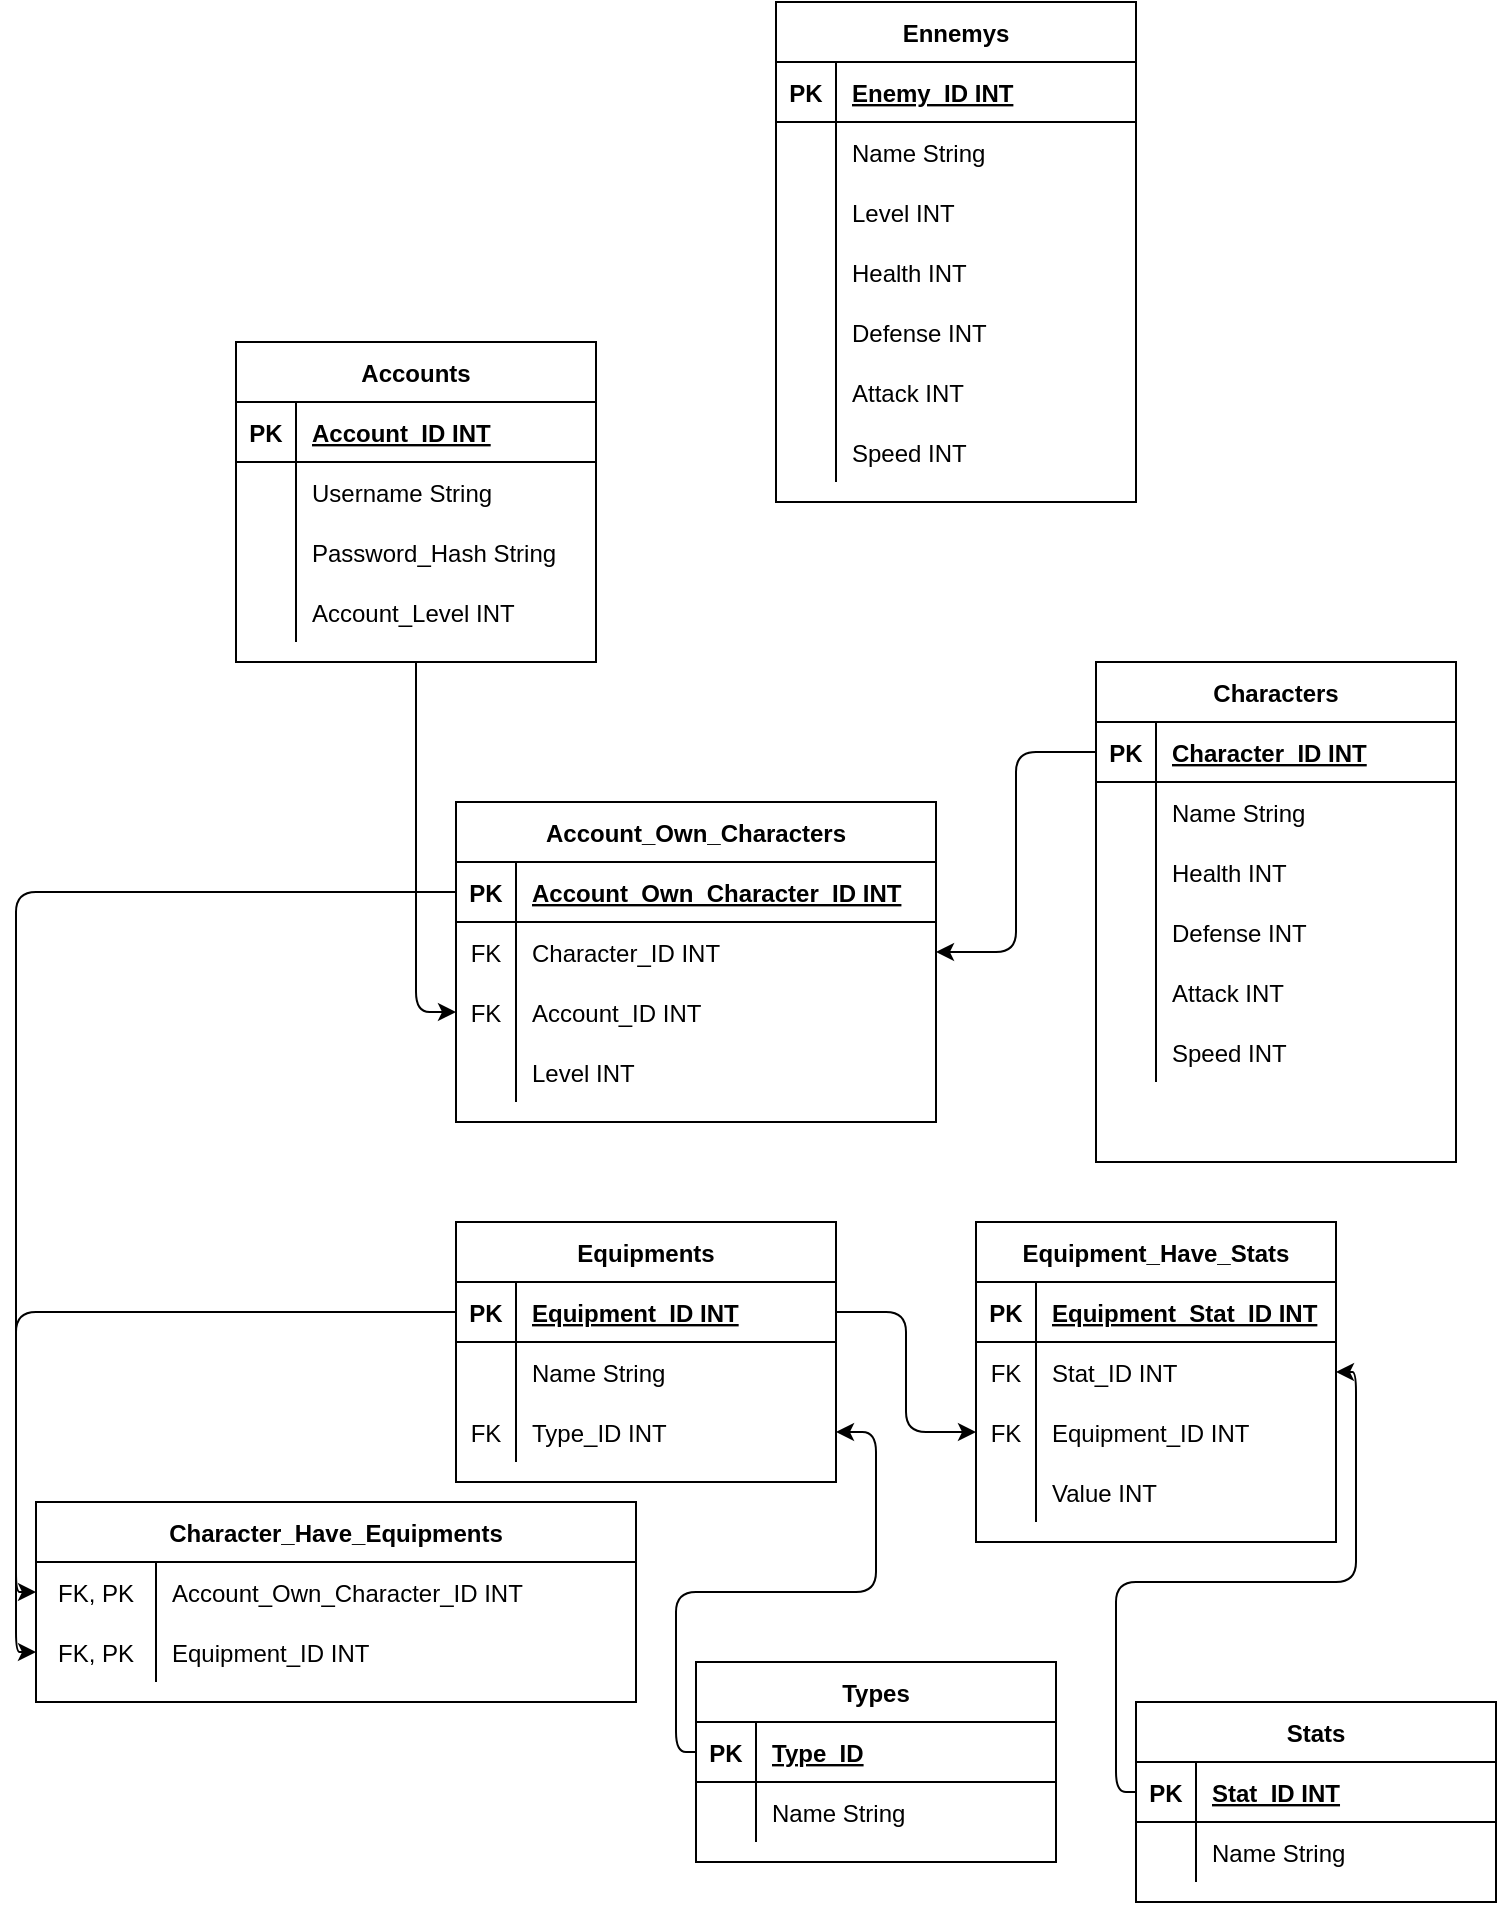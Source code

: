<mxfile version="14.1.8" type="device"><diagram id="8hLPaaKzx66WJGvUgA-z" name="Page-1"><mxGraphModel dx="657" dy="1219" grid="1" gridSize="10" guides="1" tooltips="1" connect="1" arrows="1" fold="1" page="1" pageScale="1" pageWidth="827" pageHeight="1169" math="0" shadow="0"><root><mxCell id="0"/><mxCell id="1" parent="0"/><mxCell id="Fsltv_npvF8DQwQNt9KI-1" value="Accounts" style="shape=table;startSize=30;container=1;collapsible=1;childLayout=tableLayout;fixedRows=1;rowLines=0;fontStyle=1;align=center;resizeLast=1;" parent="1" vertex="1"><mxGeometry x="170" y="260" width="180" height="160" as="geometry"/></mxCell><mxCell id="Fsltv_npvF8DQwQNt9KI-2" value="" style="shape=partialRectangle;collapsible=0;dropTarget=0;pointerEvents=0;fillColor=none;top=0;left=0;bottom=1;right=0;points=[[0,0.5],[1,0.5]];portConstraint=eastwest;" parent="Fsltv_npvF8DQwQNt9KI-1" vertex="1"><mxGeometry y="30" width="180" height="30" as="geometry"/></mxCell><mxCell id="Fsltv_npvF8DQwQNt9KI-3" value="PK" style="shape=partialRectangle;connectable=0;fillColor=none;top=0;left=0;bottom=0;right=0;fontStyle=1;overflow=hidden;" parent="Fsltv_npvF8DQwQNt9KI-2" vertex="1"><mxGeometry width="30" height="30" as="geometry"/></mxCell><mxCell id="Fsltv_npvF8DQwQNt9KI-4" value="Account_ID INT" style="shape=partialRectangle;connectable=0;fillColor=none;top=0;left=0;bottom=0;right=0;align=left;spacingLeft=6;fontStyle=5;overflow=hidden;" parent="Fsltv_npvF8DQwQNt9KI-2" vertex="1"><mxGeometry x="30" width="150" height="30" as="geometry"/></mxCell><mxCell id="Fsltv_npvF8DQwQNt9KI-11" value="" style="shape=partialRectangle;collapsible=0;dropTarget=0;pointerEvents=0;fillColor=none;top=0;left=0;bottom=0;right=0;points=[[0,0.5],[1,0.5]];portConstraint=eastwest;" parent="Fsltv_npvF8DQwQNt9KI-1" vertex="1"><mxGeometry y="60" width="180" height="30" as="geometry"/></mxCell><mxCell id="Fsltv_npvF8DQwQNt9KI-12" value="" style="shape=partialRectangle;connectable=0;fillColor=none;top=0;left=0;bottom=0;right=0;editable=1;overflow=hidden;" parent="Fsltv_npvF8DQwQNt9KI-11" vertex="1"><mxGeometry width="30" height="30" as="geometry"/></mxCell><mxCell id="Fsltv_npvF8DQwQNt9KI-13" value="Username String" style="shape=partialRectangle;connectable=0;fillColor=none;top=0;left=0;bottom=0;right=0;align=left;spacingLeft=6;overflow=hidden;" parent="Fsltv_npvF8DQwQNt9KI-11" vertex="1"><mxGeometry x="30" width="150" height="30" as="geometry"/></mxCell><mxCell id="Fsltv_npvF8DQwQNt9KI-8" value="" style="shape=partialRectangle;collapsible=0;dropTarget=0;pointerEvents=0;fillColor=none;top=0;left=0;bottom=0;right=0;points=[[0,0.5],[1,0.5]];portConstraint=eastwest;" parent="Fsltv_npvF8DQwQNt9KI-1" vertex="1"><mxGeometry y="90" width="180" height="30" as="geometry"/></mxCell><mxCell id="Fsltv_npvF8DQwQNt9KI-9" value="" style="shape=partialRectangle;connectable=0;fillColor=none;top=0;left=0;bottom=0;right=0;editable=1;overflow=hidden;" parent="Fsltv_npvF8DQwQNt9KI-8" vertex="1"><mxGeometry width="30" height="30" as="geometry"/></mxCell><mxCell id="Fsltv_npvF8DQwQNt9KI-10" value="Password_Hash String" style="shape=partialRectangle;connectable=0;fillColor=none;top=0;left=0;bottom=0;right=0;align=left;spacingLeft=6;overflow=hidden;" parent="Fsltv_npvF8DQwQNt9KI-8" vertex="1"><mxGeometry x="30" width="150" height="30" as="geometry"/></mxCell><mxCell id="Fsltv_npvF8DQwQNt9KI-15" value="" style="shape=partialRectangle;collapsible=0;dropTarget=0;pointerEvents=0;fillColor=none;top=0;left=0;bottom=0;right=0;points=[[0,0.5],[1,0.5]];portConstraint=eastwest;" parent="Fsltv_npvF8DQwQNt9KI-1" vertex="1"><mxGeometry y="120" width="180" height="30" as="geometry"/></mxCell><mxCell id="Fsltv_npvF8DQwQNt9KI-16" value="" style="shape=partialRectangle;connectable=0;fillColor=none;top=0;left=0;bottom=0;right=0;fontStyle=0;overflow=hidden;" parent="Fsltv_npvF8DQwQNt9KI-15" vertex="1"><mxGeometry width="30" height="30" as="geometry"/></mxCell><mxCell id="Fsltv_npvF8DQwQNt9KI-17" value="Account_Level INT" style="shape=partialRectangle;connectable=0;fillColor=none;top=0;left=0;bottom=0;right=0;align=left;spacingLeft=6;fontStyle=0;overflow=hidden;" parent="Fsltv_npvF8DQwQNt9KI-15" vertex="1"><mxGeometry x="30" width="150" height="30" as="geometry"/></mxCell><mxCell id="Fsltv_npvF8DQwQNt9KI-21" value="Characters" style="shape=table;startSize=30;container=1;collapsible=1;childLayout=tableLayout;fixedRows=1;rowLines=0;fontStyle=1;align=center;resizeLast=1;" parent="1" vertex="1"><mxGeometry x="600" y="420" width="180" height="250" as="geometry"/></mxCell><mxCell id="Fsltv_npvF8DQwQNt9KI-22" value="" style="shape=partialRectangle;collapsible=0;dropTarget=0;pointerEvents=0;fillColor=none;top=0;left=0;bottom=1;right=0;points=[[0,0.5],[1,0.5]];portConstraint=eastwest;" parent="Fsltv_npvF8DQwQNt9KI-21" vertex="1"><mxGeometry y="30" width="180" height="30" as="geometry"/></mxCell><mxCell id="Fsltv_npvF8DQwQNt9KI-23" value="PK" style="shape=partialRectangle;connectable=0;fillColor=none;top=0;left=0;bottom=0;right=0;fontStyle=1;overflow=hidden;" parent="Fsltv_npvF8DQwQNt9KI-22" vertex="1"><mxGeometry width="30" height="30" as="geometry"/></mxCell><mxCell id="Fsltv_npvF8DQwQNt9KI-24" value="Character_ID INT" style="shape=partialRectangle;connectable=0;fillColor=none;top=0;left=0;bottom=0;right=0;align=left;spacingLeft=6;fontStyle=5;overflow=hidden;" parent="Fsltv_npvF8DQwQNt9KI-22" vertex="1"><mxGeometry x="30" width="150" height="30" as="geometry"/></mxCell><mxCell id="Fsltv_npvF8DQwQNt9KI-25" value="" style="shape=partialRectangle;collapsible=0;dropTarget=0;pointerEvents=0;fillColor=none;top=0;left=0;bottom=0;right=0;points=[[0,0.5],[1,0.5]];portConstraint=eastwest;" parent="Fsltv_npvF8DQwQNt9KI-21" vertex="1"><mxGeometry y="60" width="180" height="30" as="geometry"/></mxCell><mxCell id="Fsltv_npvF8DQwQNt9KI-26" value="" style="shape=partialRectangle;connectable=0;fillColor=none;top=0;left=0;bottom=0;right=0;editable=1;overflow=hidden;" parent="Fsltv_npvF8DQwQNt9KI-25" vertex="1"><mxGeometry width="30" height="30" as="geometry"/></mxCell><mxCell id="Fsltv_npvF8DQwQNt9KI-27" value="Name String" style="shape=partialRectangle;connectable=0;fillColor=none;top=0;left=0;bottom=0;right=0;align=left;spacingLeft=6;overflow=hidden;" parent="Fsltv_npvF8DQwQNt9KI-25" vertex="1"><mxGeometry x="30" width="150" height="30" as="geometry"/></mxCell><mxCell id="Fsltv_npvF8DQwQNt9KI-93" value="" style="shape=partialRectangle;collapsible=0;dropTarget=0;pointerEvents=0;fillColor=none;top=0;left=0;bottom=0;right=0;points=[[0,0.5],[1,0.5]];portConstraint=eastwest;" parent="Fsltv_npvF8DQwQNt9KI-21" vertex="1"><mxGeometry y="90" width="180" height="30" as="geometry"/></mxCell><mxCell id="Fsltv_npvF8DQwQNt9KI-94" value="" style="shape=partialRectangle;connectable=0;fillColor=none;top=0;left=0;bottom=0;right=0;editable=1;overflow=hidden;" parent="Fsltv_npvF8DQwQNt9KI-93" vertex="1"><mxGeometry width="30" height="30" as="geometry"/></mxCell><mxCell id="Fsltv_npvF8DQwQNt9KI-95" value="Health INT" style="shape=partialRectangle;connectable=0;fillColor=none;top=0;left=0;bottom=0;right=0;align=left;spacingLeft=6;overflow=hidden;" parent="Fsltv_npvF8DQwQNt9KI-93" vertex="1"><mxGeometry x="30" width="150" height="30" as="geometry"/></mxCell><mxCell id="Fsltv_npvF8DQwQNt9KI-31" value="" style="shape=partialRectangle;collapsible=0;dropTarget=0;pointerEvents=0;fillColor=none;top=0;left=0;bottom=0;right=0;points=[[0,0.5],[1,0.5]];portConstraint=eastwest;" parent="Fsltv_npvF8DQwQNt9KI-21" vertex="1"><mxGeometry y="120" width="180" height="30" as="geometry"/></mxCell><mxCell id="Fsltv_npvF8DQwQNt9KI-32" value="" style="shape=partialRectangle;connectable=0;fillColor=none;top=0;left=0;bottom=0;right=0;fontStyle=0;overflow=hidden;" parent="Fsltv_npvF8DQwQNt9KI-31" vertex="1"><mxGeometry width="30" height="30" as="geometry"/></mxCell><mxCell id="Fsltv_npvF8DQwQNt9KI-33" value="Defense INT" style="shape=partialRectangle;connectable=0;fillColor=none;top=0;left=0;bottom=0;right=0;align=left;spacingLeft=6;fontStyle=0;overflow=hidden;" parent="Fsltv_npvF8DQwQNt9KI-31" vertex="1"><mxGeometry x="30" width="150" height="30" as="geometry"/></mxCell><mxCell id="Fsltv_npvF8DQwQNt9KI-96" value="" style="shape=partialRectangle;collapsible=0;dropTarget=0;pointerEvents=0;fillColor=none;top=0;left=0;bottom=0;right=0;points=[[0,0.5],[1,0.5]];portConstraint=eastwest;" parent="Fsltv_npvF8DQwQNt9KI-21" vertex="1"><mxGeometry y="150" width="180" height="30" as="geometry"/></mxCell><mxCell id="Fsltv_npvF8DQwQNt9KI-97" value="" style="shape=partialRectangle;connectable=0;fillColor=none;top=0;left=0;bottom=0;right=0;editable=1;overflow=hidden;" parent="Fsltv_npvF8DQwQNt9KI-96" vertex="1"><mxGeometry width="30" height="30" as="geometry"/></mxCell><mxCell id="Fsltv_npvF8DQwQNt9KI-98" value="Attack INT" style="shape=partialRectangle;connectable=0;fillColor=none;top=0;left=0;bottom=0;right=0;align=left;spacingLeft=6;overflow=hidden;" parent="Fsltv_npvF8DQwQNt9KI-96" vertex="1"><mxGeometry x="30" width="150" height="30" as="geometry"/></mxCell><mxCell id="Fsltv_npvF8DQwQNt9KI-99" value="" style="shape=partialRectangle;collapsible=0;dropTarget=0;pointerEvents=0;fillColor=none;top=0;left=0;bottom=0;right=0;points=[[0,0.5],[1,0.5]];portConstraint=eastwest;" parent="Fsltv_npvF8DQwQNt9KI-21" vertex="1"><mxGeometry y="180" width="180" height="30" as="geometry"/></mxCell><mxCell id="Fsltv_npvF8DQwQNt9KI-100" value="" style="shape=partialRectangle;connectable=0;fillColor=none;top=0;left=0;bottom=0;right=0;editable=1;overflow=hidden;" parent="Fsltv_npvF8DQwQNt9KI-99" vertex="1"><mxGeometry width="30" height="30" as="geometry"/></mxCell><mxCell id="Fsltv_npvF8DQwQNt9KI-101" value="Speed INT" style="shape=partialRectangle;connectable=0;fillColor=none;top=0;left=0;bottom=0;right=0;align=left;spacingLeft=6;overflow=hidden;" parent="Fsltv_npvF8DQwQNt9KI-99" vertex="1"><mxGeometry x="30" width="150" height="30" as="geometry"/></mxCell><mxCell id="Fsltv_npvF8DQwQNt9KI-34" value="Ennemys" style="shape=table;startSize=30;container=1;collapsible=1;childLayout=tableLayout;fixedRows=1;rowLines=0;fontStyle=1;align=center;resizeLast=1;" parent="1" vertex="1"><mxGeometry x="440" y="90" width="180" height="250" as="geometry"/></mxCell><mxCell id="Fsltv_npvF8DQwQNt9KI-35" value="" style="shape=partialRectangle;collapsible=0;dropTarget=0;pointerEvents=0;fillColor=none;top=0;left=0;bottom=1;right=0;points=[[0,0.5],[1,0.5]];portConstraint=eastwest;" parent="Fsltv_npvF8DQwQNt9KI-34" vertex="1"><mxGeometry y="30" width="180" height="30" as="geometry"/></mxCell><mxCell id="Fsltv_npvF8DQwQNt9KI-36" value="PK" style="shape=partialRectangle;connectable=0;fillColor=none;top=0;left=0;bottom=0;right=0;fontStyle=1;overflow=hidden;" parent="Fsltv_npvF8DQwQNt9KI-35" vertex="1"><mxGeometry width="30" height="30" as="geometry"/></mxCell><mxCell id="Fsltv_npvF8DQwQNt9KI-37" value="Enemy_ID INT" style="shape=partialRectangle;connectable=0;fillColor=none;top=0;left=0;bottom=0;right=0;align=left;spacingLeft=6;fontStyle=5;overflow=hidden;" parent="Fsltv_npvF8DQwQNt9KI-35" vertex="1"><mxGeometry x="30" width="150" height="30" as="geometry"/></mxCell><mxCell id="Fsltv_npvF8DQwQNt9KI-38" value="" style="shape=partialRectangle;collapsible=0;dropTarget=0;pointerEvents=0;fillColor=none;top=0;left=0;bottom=0;right=0;points=[[0,0.5],[1,0.5]];portConstraint=eastwest;" parent="Fsltv_npvF8DQwQNt9KI-34" vertex="1"><mxGeometry y="60" width="180" height="30" as="geometry"/></mxCell><mxCell id="Fsltv_npvF8DQwQNt9KI-39" value="" style="shape=partialRectangle;connectable=0;fillColor=none;top=0;left=0;bottom=0;right=0;editable=1;overflow=hidden;" parent="Fsltv_npvF8DQwQNt9KI-38" vertex="1"><mxGeometry width="30" height="30" as="geometry"/></mxCell><mxCell id="Fsltv_npvF8DQwQNt9KI-40" value="Name String" style="shape=partialRectangle;connectable=0;fillColor=none;top=0;left=0;bottom=0;right=0;align=left;spacingLeft=6;overflow=hidden;" parent="Fsltv_npvF8DQwQNt9KI-38" vertex="1"><mxGeometry x="30" width="150" height="30" as="geometry"/></mxCell><mxCell id="Fsltv_npvF8DQwQNt9KI-41" value="" style="shape=partialRectangle;collapsible=0;dropTarget=0;pointerEvents=0;fillColor=none;top=0;left=0;bottom=0;right=0;points=[[0,0.5],[1,0.5]];portConstraint=eastwest;" parent="Fsltv_npvF8DQwQNt9KI-34" vertex="1"><mxGeometry y="90" width="180" height="30" as="geometry"/></mxCell><mxCell id="Fsltv_npvF8DQwQNt9KI-42" value="" style="shape=partialRectangle;connectable=0;fillColor=none;top=0;left=0;bottom=0;right=0;editable=1;overflow=hidden;" parent="Fsltv_npvF8DQwQNt9KI-41" vertex="1"><mxGeometry width="30" height="30" as="geometry"/></mxCell><mxCell id="Fsltv_npvF8DQwQNt9KI-43" value="Level INT" style="shape=partialRectangle;connectable=0;fillColor=none;top=0;left=0;bottom=0;right=0;align=left;spacingLeft=6;overflow=hidden;" parent="Fsltv_npvF8DQwQNt9KI-41" vertex="1"><mxGeometry x="30" width="150" height="30" as="geometry"/></mxCell><mxCell id="Fsltv_npvF8DQwQNt9KI-44" value="" style="shape=partialRectangle;collapsible=0;dropTarget=0;pointerEvents=0;fillColor=none;top=0;left=0;bottom=0;right=0;points=[[0,0.5],[1,0.5]];portConstraint=eastwest;" parent="Fsltv_npvF8DQwQNt9KI-34" vertex="1"><mxGeometry y="120" width="180" height="30" as="geometry"/></mxCell><mxCell id="Fsltv_npvF8DQwQNt9KI-45" value="" style="shape=partialRectangle;connectable=0;fillColor=none;top=0;left=0;bottom=0;right=0;editable=1;overflow=hidden;" parent="Fsltv_npvF8DQwQNt9KI-44" vertex="1"><mxGeometry width="30" height="30" as="geometry"/></mxCell><mxCell id="Fsltv_npvF8DQwQNt9KI-46" value="Health INT" style="shape=partialRectangle;connectable=0;fillColor=none;top=0;left=0;bottom=0;right=0;align=left;spacingLeft=6;overflow=hidden;" parent="Fsltv_npvF8DQwQNt9KI-44" vertex="1"><mxGeometry x="30" width="150" height="30" as="geometry"/></mxCell><mxCell id="Fsltv_npvF8DQwQNt9KI-119" value="" style="shape=partialRectangle;collapsible=0;dropTarget=0;pointerEvents=0;fillColor=none;top=0;left=0;bottom=0;right=0;points=[[0,0.5],[1,0.5]];portConstraint=eastwest;" parent="Fsltv_npvF8DQwQNt9KI-34" vertex="1"><mxGeometry y="150" width="180" height="30" as="geometry"/></mxCell><mxCell id="Fsltv_npvF8DQwQNt9KI-120" value="" style="shape=partialRectangle;connectable=0;fillColor=none;top=0;left=0;bottom=0;right=0;editable=1;overflow=hidden;" parent="Fsltv_npvF8DQwQNt9KI-119" vertex="1"><mxGeometry width="30" height="30" as="geometry"/></mxCell><mxCell id="Fsltv_npvF8DQwQNt9KI-121" value="Defense INT" style="shape=partialRectangle;connectable=0;fillColor=none;top=0;left=0;bottom=0;right=0;align=left;spacingLeft=6;overflow=hidden;" parent="Fsltv_npvF8DQwQNt9KI-119" vertex="1"><mxGeometry x="30" width="150" height="30" as="geometry"/></mxCell><mxCell id="Fsltv_npvF8DQwQNt9KI-122" value="" style="shape=partialRectangle;collapsible=0;dropTarget=0;pointerEvents=0;fillColor=none;top=0;left=0;bottom=0;right=0;points=[[0,0.5],[1,0.5]];portConstraint=eastwest;" parent="Fsltv_npvF8DQwQNt9KI-34" vertex="1"><mxGeometry y="180" width="180" height="30" as="geometry"/></mxCell><mxCell id="Fsltv_npvF8DQwQNt9KI-123" value="" style="shape=partialRectangle;connectable=0;fillColor=none;top=0;left=0;bottom=0;right=0;editable=1;overflow=hidden;" parent="Fsltv_npvF8DQwQNt9KI-122" vertex="1"><mxGeometry width="30" height="30" as="geometry"/></mxCell><mxCell id="Fsltv_npvF8DQwQNt9KI-124" value="Attack INT" style="shape=partialRectangle;connectable=0;fillColor=none;top=0;left=0;bottom=0;right=0;align=left;spacingLeft=6;overflow=hidden;" parent="Fsltv_npvF8DQwQNt9KI-122" vertex="1"><mxGeometry x="30" width="150" height="30" as="geometry"/></mxCell><mxCell id="Fsltv_npvF8DQwQNt9KI-125" value="" style="shape=partialRectangle;collapsible=0;dropTarget=0;pointerEvents=0;fillColor=none;top=0;left=0;bottom=0;right=0;points=[[0,0.5],[1,0.5]];portConstraint=eastwest;" parent="Fsltv_npvF8DQwQNt9KI-34" vertex="1"><mxGeometry y="210" width="180" height="30" as="geometry"/></mxCell><mxCell id="Fsltv_npvF8DQwQNt9KI-126" value="" style="shape=partialRectangle;connectable=0;fillColor=none;top=0;left=0;bottom=0;right=0;editable=1;overflow=hidden;" parent="Fsltv_npvF8DQwQNt9KI-125" vertex="1"><mxGeometry width="30" height="30" as="geometry"/></mxCell><mxCell id="Fsltv_npvF8DQwQNt9KI-127" value="Speed INT" style="shape=partialRectangle;connectable=0;fillColor=none;top=0;left=0;bottom=0;right=0;align=left;spacingLeft=6;overflow=hidden;" parent="Fsltv_npvF8DQwQNt9KI-125" vertex="1"><mxGeometry x="30" width="150" height="30" as="geometry"/></mxCell><mxCell id="Fsltv_npvF8DQwQNt9KI-60" value="Equipments" style="shape=table;startSize=30;container=1;collapsible=1;childLayout=tableLayout;fixedRows=1;rowLines=0;fontStyle=1;align=center;resizeLast=1;" parent="1" vertex="1"><mxGeometry x="280" y="700" width="190" height="130" as="geometry"/></mxCell><mxCell id="Fsltv_npvF8DQwQNt9KI-61" value="" style="shape=partialRectangle;collapsible=0;dropTarget=0;pointerEvents=0;fillColor=none;top=0;left=0;bottom=1;right=0;points=[[0,0.5],[1,0.5]];portConstraint=eastwest;" parent="Fsltv_npvF8DQwQNt9KI-60" vertex="1"><mxGeometry y="30" width="190" height="30" as="geometry"/></mxCell><mxCell id="Fsltv_npvF8DQwQNt9KI-62" value="PK" style="shape=partialRectangle;connectable=0;fillColor=none;top=0;left=0;bottom=0;right=0;fontStyle=1;overflow=hidden;" parent="Fsltv_npvF8DQwQNt9KI-61" vertex="1"><mxGeometry width="30" height="30" as="geometry"/></mxCell><mxCell id="Fsltv_npvF8DQwQNt9KI-63" value="Equipment_ID INT" style="shape=partialRectangle;connectable=0;fillColor=none;top=0;left=0;bottom=0;right=0;align=left;spacingLeft=6;fontStyle=5;overflow=hidden;" parent="Fsltv_npvF8DQwQNt9KI-61" vertex="1"><mxGeometry x="30" width="160" height="30" as="geometry"/></mxCell><mxCell id="Fsltv_npvF8DQwQNt9KI-67" value="" style="shape=partialRectangle;collapsible=0;dropTarget=0;pointerEvents=0;fillColor=none;top=0;left=0;bottom=0;right=0;points=[[0,0.5],[1,0.5]];portConstraint=eastwest;" parent="Fsltv_npvF8DQwQNt9KI-60" vertex="1"><mxGeometry y="60" width="190" height="30" as="geometry"/></mxCell><mxCell id="Fsltv_npvF8DQwQNt9KI-68" value="" style="shape=partialRectangle;connectable=0;fillColor=none;top=0;left=0;bottom=0;right=0;editable=1;overflow=hidden;" parent="Fsltv_npvF8DQwQNt9KI-67" vertex="1"><mxGeometry width="30" height="30" as="geometry"/></mxCell><mxCell id="Fsltv_npvF8DQwQNt9KI-69" value="Name String" style="shape=partialRectangle;connectable=0;fillColor=none;top=0;left=0;bottom=0;right=0;align=left;spacingLeft=6;overflow=hidden;" parent="Fsltv_npvF8DQwQNt9KI-67" vertex="1"><mxGeometry x="30" width="160" height="30" as="geometry"/></mxCell><mxCell id="Fsltv_npvF8DQwQNt9KI-64" value="" style="shape=partialRectangle;collapsible=0;dropTarget=0;pointerEvents=0;fillColor=none;top=0;left=0;bottom=0;right=0;points=[[0,0.5],[1,0.5]];portConstraint=eastwest;" parent="Fsltv_npvF8DQwQNt9KI-60" vertex="1"><mxGeometry y="90" width="190" height="30" as="geometry"/></mxCell><mxCell id="Fsltv_npvF8DQwQNt9KI-65" value="FK" style="shape=partialRectangle;connectable=0;fillColor=none;top=0;left=0;bottom=0;right=0;editable=1;overflow=hidden;" parent="Fsltv_npvF8DQwQNt9KI-64" vertex="1"><mxGeometry width="30" height="30" as="geometry"/></mxCell><mxCell id="Fsltv_npvF8DQwQNt9KI-66" value="Type_ID INT" style="shape=partialRectangle;connectable=0;fillColor=none;top=0;left=0;bottom=0;right=0;align=left;spacingLeft=6;overflow=hidden;" parent="Fsltv_npvF8DQwQNt9KI-64" vertex="1"><mxGeometry x="30" width="160" height="30" as="geometry"/></mxCell><mxCell id="M9gn-WIQzq9Wa4pkbWay-1" value="Types" style="shape=table;startSize=30;container=1;collapsible=1;childLayout=tableLayout;fixedRows=1;rowLines=0;fontStyle=1;align=center;resizeLast=1;" parent="1" vertex="1"><mxGeometry x="400" y="920" width="180" height="100" as="geometry"/></mxCell><mxCell id="M9gn-WIQzq9Wa4pkbWay-2" value="" style="shape=partialRectangle;collapsible=0;dropTarget=0;pointerEvents=0;fillColor=none;top=0;left=0;bottom=1;right=0;points=[[0,0.5],[1,0.5]];portConstraint=eastwest;" parent="M9gn-WIQzq9Wa4pkbWay-1" vertex="1"><mxGeometry y="30" width="180" height="30" as="geometry"/></mxCell><mxCell id="M9gn-WIQzq9Wa4pkbWay-3" value="PK" style="shape=partialRectangle;connectable=0;fillColor=none;top=0;left=0;bottom=0;right=0;fontStyle=1;overflow=hidden;" parent="M9gn-WIQzq9Wa4pkbWay-2" vertex="1"><mxGeometry width="30" height="30" as="geometry"/></mxCell><mxCell id="M9gn-WIQzq9Wa4pkbWay-4" value="Type_ID" style="shape=partialRectangle;connectable=0;fillColor=none;top=0;left=0;bottom=0;right=0;align=left;spacingLeft=6;fontStyle=5;overflow=hidden;" parent="M9gn-WIQzq9Wa4pkbWay-2" vertex="1"><mxGeometry x="30" width="150" height="30" as="geometry"/></mxCell><mxCell id="M9gn-WIQzq9Wa4pkbWay-5" value="" style="shape=partialRectangle;collapsible=0;dropTarget=0;pointerEvents=0;fillColor=none;top=0;left=0;bottom=0;right=0;points=[[0,0.5],[1,0.5]];portConstraint=eastwest;" parent="M9gn-WIQzq9Wa4pkbWay-1" vertex="1"><mxGeometry y="60" width="180" height="30" as="geometry"/></mxCell><mxCell id="M9gn-WIQzq9Wa4pkbWay-6" value="" style="shape=partialRectangle;connectable=0;fillColor=none;top=0;left=0;bottom=0;right=0;editable=1;overflow=hidden;" parent="M9gn-WIQzq9Wa4pkbWay-5" vertex="1"><mxGeometry width="30" height="30" as="geometry"/></mxCell><mxCell id="M9gn-WIQzq9Wa4pkbWay-7" value="Name String" style="shape=partialRectangle;connectable=0;fillColor=none;top=0;left=0;bottom=0;right=0;align=left;spacingLeft=6;overflow=hidden;" parent="M9gn-WIQzq9Wa4pkbWay-5" vertex="1"><mxGeometry x="30" width="150" height="30" as="geometry"/></mxCell><mxCell id="M9gn-WIQzq9Wa4pkbWay-58" value="Equipment_Have_Stats" style="shape=table;startSize=30;container=1;collapsible=1;childLayout=tableLayout;fixedRows=1;rowLines=0;fontStyle=1;align=center;resizeLast=1;" parent="1" vertex="1"><mxGeometry x="540" y="700" width="180" height="160" as="geometry"/></mxCell><mxCell id="M9gn-WIQzq9Wa4pkbWay-59" value="" style="shape=partialRectangle;collapsible=0;dropTarget=0;pointerEvents=0;fillColor=none;top=0;left=0;bottom=1;right=0;points=[[0,0.5],[1,0.5]];portConstraint=eastwest;" parent="M9gn-WIQzq9Wa4pkbWay-58" vertex="1"><mxGeometry y="30" width="180" height="30" as="geometry"/></mxCell><mxCell id="M9gn-WIQzq9Wa4pkbWay-60" value="PK" style="shape=partialRectangle;connectable=0;fillColor=none;top=0;left=0;bottom=0;right=0;fontStyle=1;overflow=hidden;" parent="M9gn-WIQzq9Wa4pkbWay-59" vertex="1"><mxGeometry width="30" height="30" as="geometry"/></mxCell><mxCell id="M9gn-WIQzq9Wa4pkbWay-61" value="Equipment_Stat_ID INT" style="shape=partialRectangle;connectable=0;fillColor=none;top=0;left=0;bottom=0;right=0;align=left;spacingLeft=6;fontStyle=5;overflow=hidden;" parent="M9gn-WIQzq9Wa4pkbWay-59" vertex="1"><mxGeometry x="30" width="150" height="30" as="geometry"/></mxCell><mxCell id="M9gn-WIQzq9Wa4pkbWay-62" value="" style="shape=partialRectangle;collapsible=0;dropTarget=0;pointerEvents=0;fillColor=none;top=0;left=0;bottom=0;right=0;points=[[0,0.5],[1,0.5]];portConstraint=eastwest;" parent="M9gn-WIQzq9Wa4pkbWay-58" vertex="1"><mxGeometry y="60" width="180" height="30" as="geometry"/></mxCell><mxCell id="M9gn-WIQzq9Wa4pkbWay-63" value="FK" style="shape=partialRectangle;connectable=0;fillColor=none;top=0;left=0;bottom=0;right=0;editable=1;overflow=hidden;" parent="M9gn-WIQzq9Wa4pkbWay-62" vertex="1"><mxGeometry width="30" height="30" as="geometry"/></mxCell><mxCell id="M9gn-WIQzq9Wa4pkbWay-64" value="Stat_ID INT" style="shape=partialRectangle;connectable=0;fillColor=none;top=0;left=0;bottom=0;right=0;align=left;spacingLeft=6;overflow=hidden;" parent="M9gn-WIQzq9Wa4pkbWay-62" vertex="1"><mxGeometry x="30" width="150" height="30" as="geometry"/></mxCell><mxCell id="M9gn-WIQzq9Wa4pkbWay-65" value="" style="shape=partialRectangle;collapsible=0;dropTarget=0;pointerEvents=0;fillColor=none;top=0;left=0;bottom=0;right=0;points=[[0,0.5],[1,0.5]];portConstraint=eastwest;" parent="M9gn-WIQzq9Wa4pkbWay-58" vertex="1"><mxGeometry y="90" width="180" height="30" as="geometry"/></mxCell><mxCell id="M9gn-WIQzq9Wa4pkbWay-66" value="FK" style="shape=partialRectangle;connectable=0;fillColor=none;top=0;left=0;bottom=0;right=0;editable=1;overflow=hidden;" parent="M9gn-WIQzq9Wa4pkbWay-65" vertex="1"><mxGeometry width="30" height="30" as="geometry"/></mxCell><mxCell id="M9gn-WIQzq9Wa4pkbWay-67" value="Equipment_ID INT" style="shape=partialRectangle;connectable=0;fillColor=none;top=0;left=0;bottom=0;right=0;align=left;spacingLeft=6;overflow=hidden;" parent="M9gn-WIQzq9Wa4pkbWay-65" vertex="1"><mxGeometry x="30" width="150" height="30" as="geometry"/></mxCell><mxCell id="M9gn-WIQzq9Wa4pkbWay-68" value="" style="shape=partialRectangle;collapsible=0;dropTarget=0;pointerEvents=0;fillColor=none;top=0;left=0;bottom=0;right=0;points=[[0,0.5],[1,0.5]];portConstraint=eastwest;" parent="M9gn-WIQzq9Wa4pkbWay-58" vertex="1"><mxGeometry y="120" width="180" height="30" as="geometry"/></mxCell><mxCell id="M9gn-WIQzq9Wa4pkbWay-69" value="" style="shape=partialRectangle;connectable=0;fillColor=none;top=0;left=0;bottom=0;right=0;editable=1;overflow=hidden;" parent="M9gn-WIQzq9Wa4pkbWay-68" vertex="1"><mxGeometry width="30" height="30" as="geometry"/></mxCell><mxCell id="M9gn-WIQzq9Wa4pkbWay-70" value="Value INT" style="shape=partialRectangle;connectable=0;fillColor=none;top=0;left=0;bottom=0;right=0;align=left;spacingLeft=6;overflow=hidden;" parent="M9gn-WIQzq9Wa4pkbWay-68" vertex="1"><mxGeometry x="30" width="150" height="30" as="geometry"/></mxCell><mxCell id="M9gn-WIQzq9Wa4pkbWay-78" value="" style="endArrow=classic;html=1;entryX=0;entryY=0.5;entryDx=0;entryDy=0;exitX=1;exitY=0.5;exitDx=0;exitDy=0;edgeStyle=orthogonalEdgeStyle;" parent="1" source="Fsltv_npvF8DQwQNt9KI-61" target="M9gn-WIQzq9Wa4pkbWay-65" edge="1"><mxGeometry width="50" height="50" relative="1" as="geometry"><mxPoint x="400" y="960" as="sourcePoint"/><mxPoint x="450" y="910" as="targetPoint"/></mxGeometry></mxCell><mxCell id="M9gn-WIQzq9Wa4pkbWay-79" value="" style="endArrow=classic;html=1;exitX=0;exitY=0.5;exitDx=0;exitDy=0;entryX=1;entryY=0.5;entryDx=0;entryDy=0;edgeStyle=orthogonalEdgeStyle;" parent="1" source="M9gn-WIQzq9Wa4pkbWay-2" target="Fsltv_npvF8DQwQNt9KI-64" edge="1"><mxGeometry width="50" height="50" relative="1" as="geometry"><mxPoint x="300" y="960" as="sourcePoint"/><mxPoint x="350" y="910" as="targetPoint"/><Array as="points"><mxPoint x="390" y="965"/><mxPoint x="390" y="885"/><mxPoint x="490" y="885"/><mxPoint x="490" y="805"/></Array></mxGeometry></mxCell><mxCell id="M9gn-WIQzq9Wa4pkbWay-90" value="Account_Own_Characters" style="shape=table;startSize=30;container=1;collapsible=1;childLayout=tableLayout;fixedRows=1;rowLines=0;fontStyle=1;align=center;resizeLast=1;" parent="1" vertex="1"><mxGeometry x="280" y="490" width="240" height="160" as="geometry"/></mxCell><mxCell id="M9gn-WIQzq9Wa4pkbWay-91" value="" style="shape=partialRectangle;collapsible=0;dropTarget=0;pointerEvents=0;fillColor=none;top=0;left=0;bottom=1;right=0;points=[[0,0.5],[1,0.5]];portConstraint=eastwest;" parent="M9gn-WIQzq9Wa4pkbWay-90" vertex="1"><mxGeometry y="30" width="240" height="30" as="geometry"/></mxCell><mxCell id="M9gn-WIQzq9Wa4pkbWay-92" value="PK" style="shape=partialRectangle;connectable=0;fillColor=none;top=0;left=0;bottom=0;right=0;fontStyle=1;overflow=hidden;" parent="M9gn-WIQzq9Wa4pkbWay-91" vertex="1"><mxGeometry width="30" height="30" as="geometry"/></mxCell><mxCell id="M9gn-WIQzq9Wa4pkbWay-93" value="Account_Own_Character_ID INT" style="shape=partialRectangle;connectable=0;fillColor=none;top=0;left=0;bottom=0;right=0;align=left;spacingLeft=6;fontStyle=5;overflow=hidden;" parent="M9gn-WIQzq9Wa4pkbWay-91" vertex="1"><mxGeometry x="30" width="210" height="30" as="geometry"/></mxCell><mxCell id="M9gn-WIQzq9Wa4pkbWay-94" value="" style="shape=partialRectangle;collapsible=0;dropTarget=0;pointerEvents=0;fillColor=none;top=0;left=0;bottom=0;right=0;points=[[0,0.5],[1,0.5]];portConstraint=eastwest;" parent="M9gn-WIQzq9Wa4pkbWay-90" vertex="1"><mxGeometry y="60" width="240" height="30" as="geometry"/></mxCell><mxCell id="M9gn-WIQzq9Wa4pkbWay-95" value="FK" style="shape=partialRectangle;connectable=0;fillColor=none;top=0;left=0;bottom=0;right=0;editable=1;overflow=hidden;" parent="M9gn-WIQzq9Wa4pkbWay-94" vertex="1"><mxGeometry width="30" height="30" as="geometry"/></mxCell><mxCell id="M9gn-WIQzq9Wa4pkbWay-96" value="Character_ID INT" style="shape=partialRectangle;connectable=0;fillColor=none;top=0;left=0;bottom=0;right=0;align=left;spacingLeft=6;overflow=hidden;" parent="M9gn-WIQzq9Wa4pkbWay-94" vertex="1"><mxGeometry x="30" width="210" height="30" as="geometry"/></mxCell><mxCell id="M9gn-WIQzq9Wa4pkbWay-97" value="" style="shape=partialRectangle;collapsible=0;dropTarget=0;pointerEvents=0;fillColor=none;top=0;left=0;bottom=0;right=0;points=[[0,0.5],[1,0.5]];portConstraint=eastwest;" parent="M9gn-WIQzq9Wa4pkbWay-90" vertex="1"><mxGeometry y="90" width="240" height="30" as="geometry"/></mxCell><mxCell id="M9gn-WIQzq9Wa4pkbWay-98" value="FK" style="shape=partialRectangle;connectable=0;fillColor=none;top=0;left=0;bottom=0;right=0;editable=1;overflow=hidden;" parent="M9gn-WIQzq9Wa4pkbWay-97" vertex="1"><mxGeometry width="30" height="30" as="geometry"/></mxCell><mxCell id="M9gn-WIQzq9Wa4pkbWay-99" value="Account_ID INT" style="shape=partialRectangle;connectable=0;fillColor=none;top=0;left=0;bottom=0;right=0;align=left;spacingLeft=6;overflow=hidden;" parent="M9gn-WIQzq9Wa4pkbWay-97" vertex="1"><mxGeometry x="30" width="210" height="30" as="geometry"/></mxCell><mxCell id="nCvIVkod80T50m-HOGZN-13" value="" style="shape=partialRectangle;collapsible=0;dropTarget=0;pointerEvents=0;fillColor=none;top=0;left=0;bottom=0;right=0;points=[[0,0.5],[1,0.5]];portConstraint=eastwest;" parent="M9gn-WIQzq9Wa4pkbWay-90" vertex="1"><mxGeometry y="120" width="240" height="30" as="geometry"/></mxCell><mxCell id="nCvIVkod80T50m-HOGZN-14" value="" style="shape=partialRectangle;connectable=0;fillColor=none;top=0;left=0;bottom=0;right=0;fontStyle=0;overflow=hidden;" parent="nCvIVkod80T50m-HOGZN-13" vertex="1"><mxGeometry width="30" height="30" as="geometry"/></mxCell><mxCell id="nCvIVkod80T50m-HOGZN-15" value="Level INT" style="shape=partialRectangle;connectable=0;fillColor=none;top=0;left=0;bottom=0;right=0;align=left;spacingLeft=6;fontStyle=0;overflow=hidden;" parent="nCvIVkod80T50m-HOGZN-13" vertex="1"><mxGeometry x="30" width="210" height="30" as="geometry"/></mxCell><mxCell id="M9gn-WIQzq9Wa4pkbWay-106" value="" style="endArrow=classic;html=1;entryX=1;entryY=0.5;entryDx=0;entryDy=0;exitX=0;exitY=0.5;exitDx=0;exitDy=0;edgeStyle=orthogonalEdgeStyle;" parent="1" source="Fsltv_npvF8DQwQNt9KI-22" target="M9gn-WIQzq9Wa4pkbWay-94" edge="1"><mxGeometry width="50" height="50" relative="1" as="geometry"><mxPoint x="180" y="800" as="sourcePoint"/><mxPoint x="230" y="750" as="targetPoint"/></mxGeometry></mxCell><mxCell id="M9gn-WIQzq9Wa4pkbWay-107" value="" style="endArrow=classic;html=1;entryX=0;entryY=0.5;entryDx=0;entryDy=0;exitX=0.5;exitY=1;exitDx=0;exitDy=0;edgeStyle=orthogonalEdgeStyle;" parent="1" source="Fsltv_npvF8DQwQNt9KI-1" target="M9gn-WIQzq9Wa4pkbWay-97" edge="1"><mxGeometry width="50" height="50" relative="1" as="geometry"><mxPoint x="180" y="800" as="sourcePoint"/><mxPoint x="230" y="750" as="targetPoint"/></mxGeometry></mxCell><mxCell id="nCvIVkod80T50m-HOGZN-1" value="Character_Have_Equipments" style="shape=table;startSize=30;container=1;collapsible=1;childLayout=tableLayout;fixedRows=1;rowLines=0;fontStyle=1;align=center;resizeLast=1;" parent="1" vertex="1"><mxGeometry x="70" y="840" width="300" height="100" as="geometry"/></mxCell><mxCell id="nCvIVkod80T50m-HOGZN-5" value="" style="shape=partialRectangle;collapsible=0;dropTarget=0;pointerEvents=0;fillColor=none;top=0;left=0;bottom=0;right=0;points=[[0,0.5],[1,0.5]];portConstraint=eastwest;" parent="nCvIVkod80T50m-HOGZN-1" vertex="1"><mxGeometry y="30" width="300" height="30" as="geometry"/></mxCell><mxCell id="nCvIVkod80T50m-HOGZN-6" value="FK, PK" style="shape=partialRectangle;connectable=0;fillColor=none;top=0;left=0;bottom=0;right=0;editable=1;overflow=hidden;" parent="nCvIVkod80T50m-HOGZN-5" vertex="1"><mxGeometry width="60" height="30" as="geometry"/></mxCell><mxCell id="nCvIVkod80T50m-HOGZN-7" value="Account_Own_Character_ID INT" style="shape=partialRectangle;connectable=0;fillColor=none;top=0;left=0;bottom=0;right=0;align=left;spacingLeft=6;overflow=hidden;" parent="nCvIVkod80T50m-HOGZN-5" vertex="1"><mxGeometry x="60" width="240" height="30" as="geometry"/></mxCell><mxCell id="nCvIVkod80T50m-HOGZN-8" value="" style="shape=partialRectangle;collapsible=0;dropTarget=0;pointerEvents=0;fillColor=none;top=0;left=0;bottom=0;right=0;points=[[0,0.5],[1,0.5]];portConstraint=eastwest;" parent="nCvIVkod80T50m-HOGZN-1" vertex="1"><mxGeometry y="60" width="300" height="30" as="geometry"/></mxCell><mxCell id="nCvIVkod80T50m-HOGZN-9" value="FK, PK" style="shape=partialRectangle;connectable=0;fillColor=none;top=0;left=0;bottom=0;right=0;editable=1;overflow=hidden;" parent="nCvIVkod80T50m-HOGZN-8" vertex="1"><mxGeometry width="60" height="30" as="geometry"/></mxCell><mxCell id="nCvIVkod80T50m-HOGZN-10" value="Equipment_ID INT" style="shape=partialRectangle;connectable=0;fillColor=none;top=0;left=0;bottom=0;right=0;align=left;spacingLeft=6;overflow=hidden;" parent="nCvIVkod80T50m-HOGZN-8" vertex="1"><mxGeometry x="60" width="240" height="30" as="geometry"/></mxCell><mxCell id="yJKXzRm_KkH_bhar-ZAl-1" value="Stats" style="shape=table;startSize=30;container=1;collapsible=1;childLayout=tableLayout;fixedRows=1;rowLines=0;fontStyle=1;align=center;resizeLast=1;" vertex="1" parent="1"><mxGeometry x="620" y="940" width="180" height="100" as="geometry"/></mxCell><mxCell id="yJKXzRm_KkH_bhar-ZAl-2" value="" style="shape=partialRectangle;collapsible=0;dropTarget=0;pointerEvents=0;fillColor=none;top=0;left=0;bottom=1;right=0;points=[[0,0.5],[1,0.5]];portConstraint=eastwest;" vertex="1" parent="yJKXzRm_KkH_bhar-ZAl-1"><mxGeometry y="30" width="180" height="30" as="geometry"/></mxCell><mxCell id="yJKXzRm_KkH_bhar-ZAl-3" value="PK" style="shape=partialRectangle;connectable=0;fillColor=none;top=0;left=0;bottom=0;right=0;fontStyle=1;overflow=hidden;" vertex="1" parent="yJKXzRm_KkH_bhar-ZAl-2"><mxGeometry width="30" height="30" as="geometry"/></mxCell><mxCell id="yJKXzRm_KkH_bhar-ZAl-4" value="Stat_ID INT" style="shape=partialRectangle;connectable=0;fillColor=none;top=0;left=0;bottom=0;right=0;align=left;spacingLeft=6;fontStyle=5;overflow=hidden;" vertex="1" parent="yJKXzRm_KkH_bhar-ZAl-2"><mxGeometry x="30" width="150" height="30" as="geometry"/></mxCell><mxCell id="yJKXzRm_KkH_bhar-ZAl-5" value="" style="shape=partialRectangle;collapsible=0;dropTarget=0;pointerEvents=0;fillColor=none;top=0;left=0;bottom=0;right=0;points=[[0,0.5],[1,0.5]];portConstraint=eastwest;" vertex="1" parent="yJKXzRm_KkH_bhar-ZAl-1"><mxGeometry y="60" width="180" height="30" as="geometry"/></mxCell><mxCell id="yJKXzRm_KkH_bhar-ZAl-6" value="" style="shape=partialRectangle;connectable=0;fillColor=none;top=0;left=0;bottom=0;right=0;editable=1;overflow=hidden;" vertex="1" parent="yJKXzRm_KkH_bhar-ZAl-5"><mxGeometry width="30" height="30" as="geometry"/></mxCell><mxCell id="yJKXzRm_KkH_bhar-ZAl-7" value="Name String" style="shape=partialRectangle;connectable=0;fillColor=none;top=0;left=0;bottom=0;right=0;align=left;spacingLeft=6;overflow=hidden;" vertex="1" parent="yJKXzRm_KkH_bhar-ZAl-5"><mxGeometry x="30" width="150" height="30" as="geometry"/></mxCell><mxCell id="yJKXzRm_KkH_bhar-ZAl-8" value="" style="endArrow=classic;html=1;exitX=0;exitY=0.5;exitDx=0;exitDy=0;entryX=1;entryY=0.5;entryDx=0;entryDy=0;edgeStyle=orthogonalEdgeStyle;" edge="1" parent="1" source="yJKXzRm_KkH_bhar-ZAl-2" target="M9gn-WIQzq9Wa4pkbWay-62"><mxGeometry width="50" height="50" relative="1" as="geometry"><mxPoint x="760" y="850" as="sourcePoint"/><mxPoint x="810" y="800" as="targetPoint"/></mxGeometry></mxCell><mxCell id="yJKXzRm_KkH_bhar-ZAl-9" value="" style="endArrow=classic;html=1;entryX=0;entryY=0.5;entryDx=0;entryDy=0;exitX=0;exitY=0.5;exitDx=0;exitDy=0;edgeStyle=orthogonalEdgeStyle;" edge="1" parent="1" source="Fsltv_npvF8DQwQNt9KI-61" target="nCvIVkod80T50m-HOGZN-5"><mxGeometry width="50" height="50" relative="1" as="geometry"><mxPoint x="130" y="860" as="sourcePoint"/><mxPoint x="180" y="810" as="targetPoint"/></mxGeometry></mxCell><mxCell id="yJKXzRm_KkH_bhar-ZAl-10" value="" style="endArrow=classic;html=1;entryX=0;entryY=0.5;entryDx=0;entryDy=0;exitX=0;exitY=0.5;exitDx=0;exitDy=0;edgeStyle=orthogonalEdgeStyle;" edge="1" parent="1" source="M9gn-WIQzq9Wa4pkbWay-91" target="nCvIVkod80T50m-HOGZN-8"><mxGeometry width="50" height="50" relative="1" as="geometry"><mxPoint x="160" y="680" as="sourcePoint"/><mxPoint x="210" y="630" as="targetPoint"/></mxGeometry></mxCell></root></mxGraphModel></diagram></mxfile>
